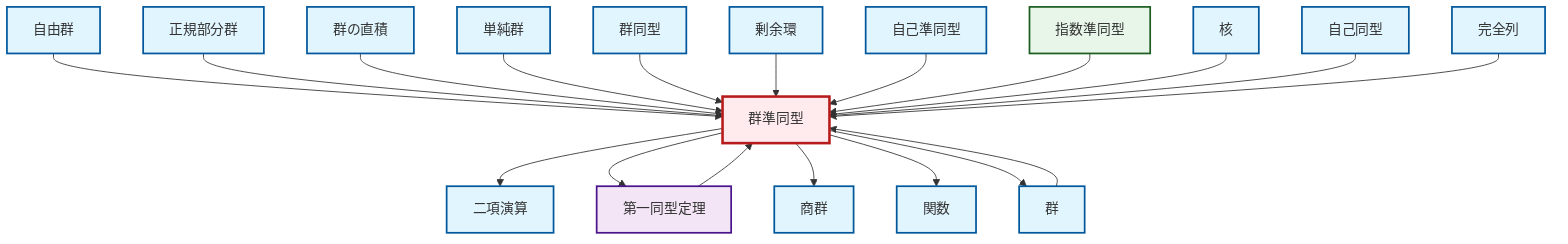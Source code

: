 graph TD
    classDef definition fill:#e1f5fe,stroke:#01579b,stroke-width:2px
    classDef theorem fill:#f3e5f5,stroke:#4a148c,stroke-width:2px
    classDef axiom fill:#fff3e0,stroke:#e65100,stroke-width:2px
    classDef example fill:#e8f5e9,stroke:#1b5e20,stroke-width:2px
    classDef current fill:#ffebee,stroke:#b71c1c,stroke-width:3px
    def-direct-product["群の直積"]:::definition
    def-quotient-ring["剰余環"]:::definition
    thm-first-isomorphism["第一同型定理"]:::theorem
    ex-exponential-homomorphism["指数準同型"]:::example
    def-exact-sequence["完全列"]:::definition
    def-group["群"]:::definition
    def-endomorphism["自己準同型"]:::definition
    def-kernel["核"]:::definition
    def-free-group["自由群"]:::definition
    def-isomorphism["群同型"]:::definition
    def-quotient-group["商群"]:::definition
    def-function["関数"]:::definition
    def-binary-operation["二項演算"]:::definition
    def-simple-group["単純群"]:::definition
    def-automorphism["自己同型"]:::definition
    def-normal-subgroup["正規部分群"]:::definition
    def-homomorphism["群準同型"]:::definition
    def-free-group --> def-homomorphism
    thm-first-isomorphism --> def-homomorphism
    def-normal-subgroup --> def-homomorphism
    def-direct-product --> def-homomorphism
    def-simple-group --> def-homomorphism
    def-isomorphism --> def-homomorphism
    def-homomorphism --> def-binary-operation
    def-homomorphism --> thm-first-isomorphism
    def-quotient-ring --> def-homomorphism
    def-group --> def-homomorphism
    def-endomorphism --> def-homomorphism
    ex-exponential-homomorphism --> def-homomorphism
    def-kernel --> def-homomorphism
    def-automorphism --> def-homomorphism
    def-homomorphism --> def-quotient-group
    def-homomorphism --> def-function
    def-exact-sequence --> def-homomorphism
    def-homomorphism --> def-group
    class def-homomorphism current